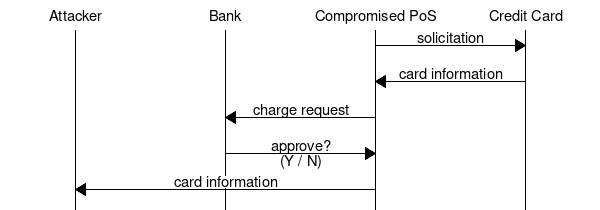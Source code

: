 # Current CC Protocol
msc {
 arcgradient = 0;


 a [label="Attacker"],b [label="Bank"],c [label="Compromised PoS"],d [label="Credit Card"];

 c=>d [label="solicitation"];
 d=>c [label="card information"];
 c=>b [label="charge request"];
 b=>c [label="approve?\n(Y / N)"];
 c=>a [label="card information"];
}
